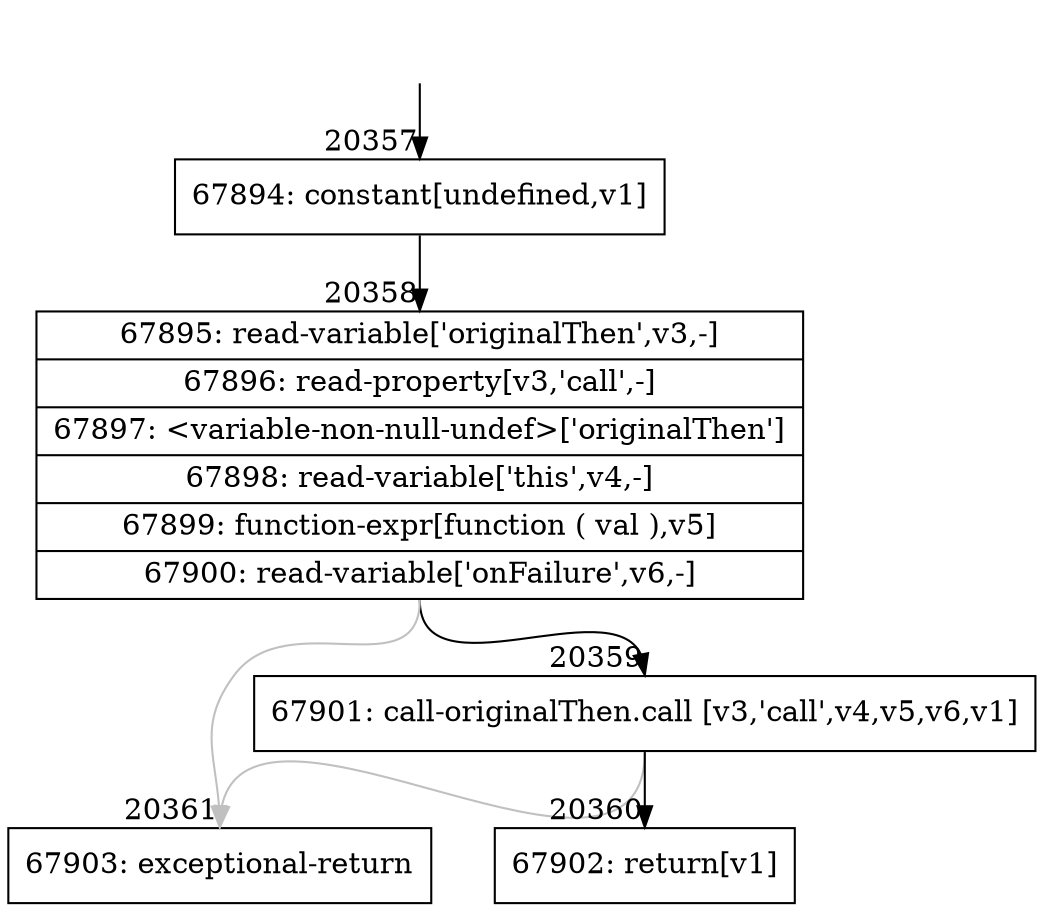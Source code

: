 digraph {
rankdir="TD"
BB_entry1775[shape=none,label=""];
BB_entry1775 -> BB20357 [tailport=s, headport=n, headlabel="    20357"]
BB20357 [shape=record label="{67894: constant[undefined,v1]}" ] 
BB20357 -> BB20358 [tailport=s, headport=n, headlabel="      20358"]
BB20358 [shape=record label="{67895: read-variable['originalThen',v3,-]|67896: read-property[v3,'call',-]|67897: \<variable-non-null-undef\>['originalThen']|67898: read-variable['this',v4,-]|67899: function-expr[function ( val ),v5]|67900: read-variable['onFailure',v6,-]}" ] 
BB20358 -> BB20359 [tailport=s, headport=n, headlabel="      20359"]
BB20358 -> BB20361 [tailport=s, headport=n, color=gray, headlabel="      20361"]
BB20359 [shape=record label="{67901: call-originalThen.call [v3,'call',v4,v5,v6,v1]}" ] 
BB20359 -> BB20360 [tailport=s, headport=n, headlabel="      20360"]
BB20359 -> BB20361 [tailport=s, headport=n, color=gray]
BB20360 [shape=record label="{67902: return[v1]}" ] 
BB20361 [shape=record label="{67903: exceptional-return}" ] 
//#$~ 38203
}
